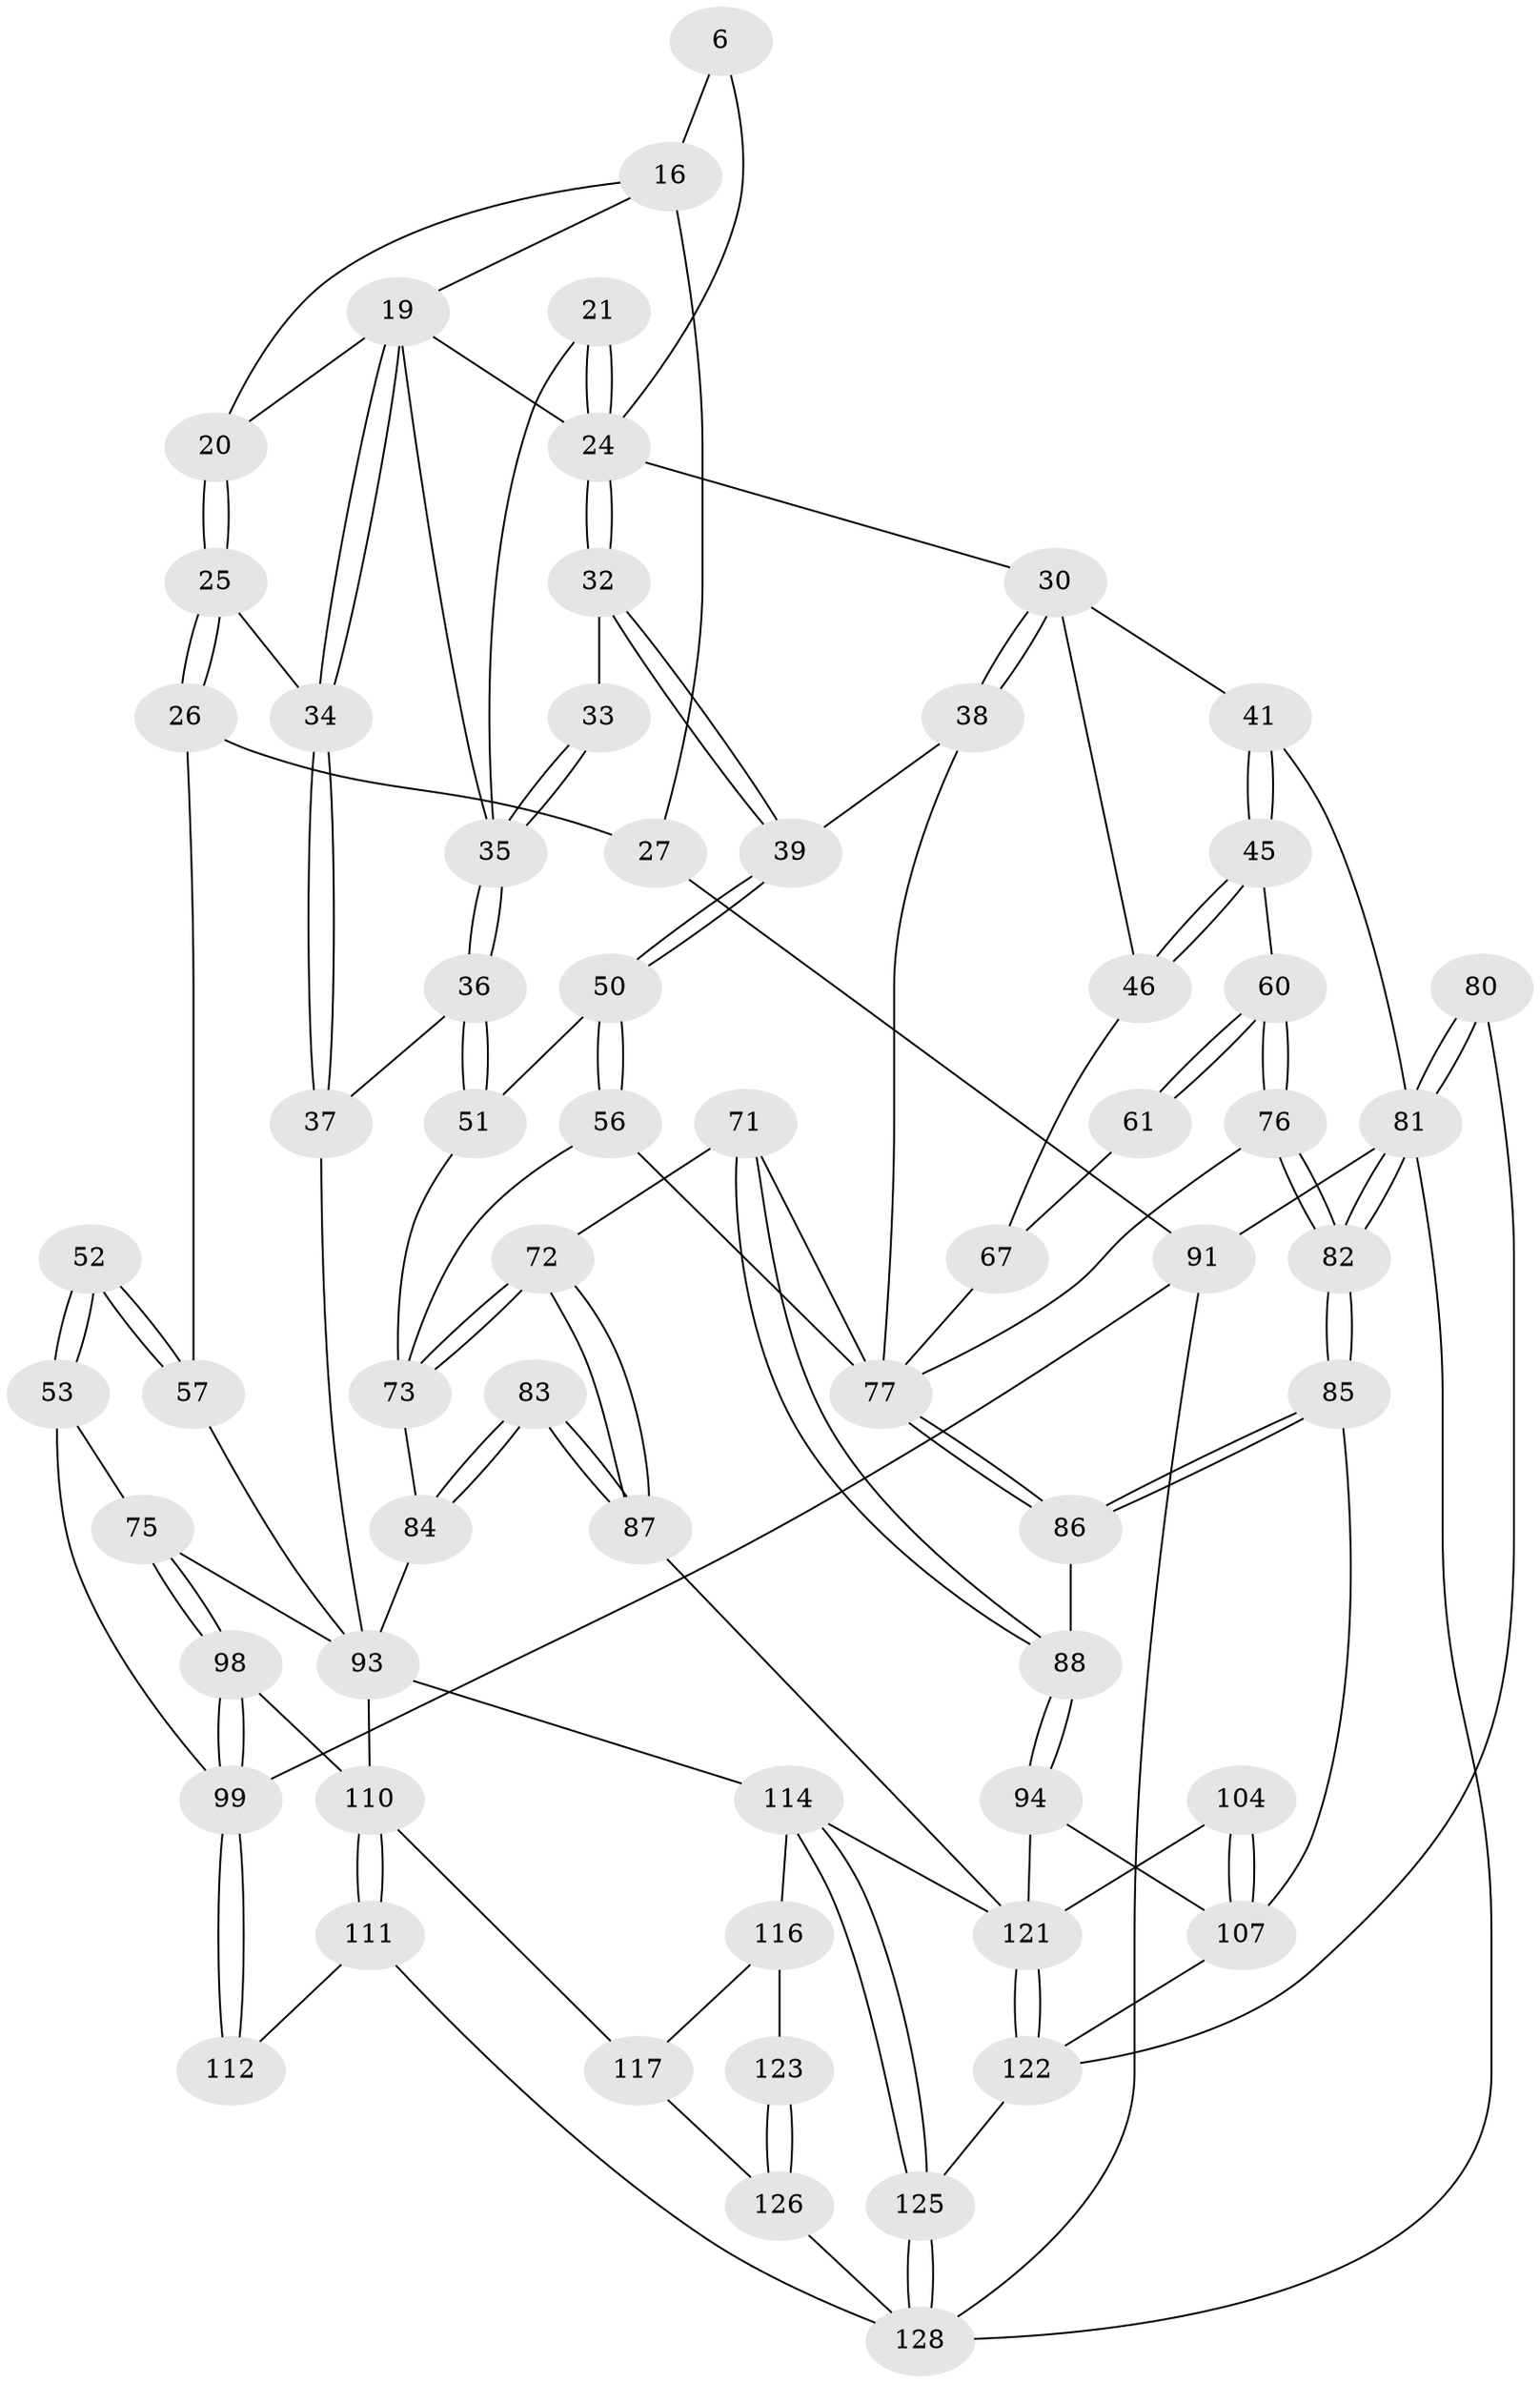 // original degree distribution, {3: 0.015625, 5: 0.578125, 4: 0.2109375, 6: 0.1953125}
// Generated by graph-tools (version 1.1) at 2025/00/03/09/25 05:00:35]
// undirected, 64 vertices, 144 edges
graph export_dot {
graph [start="1"]
  node [color=gray90,style=filled];
  6 [pos="+0.6288654808588602+0"];
  16 [pos="+0.3079068934209672+0.1129759051574366",super="+15+5"];
  19 [pos="+0.4010389189109993+0.1729468102497735",super="+18"];
  20 [pos="+0.31045785104803436+0.13122745487757612"];
  21 [pos="+0.49744972400531684+0.15405413207735544"];
  24 [pos="+0.5487663187518137+0.21076807663939173",super="+9+10+13"];
  25 [pos="+0.2789821269010732+0.21555057459773808"];
  26 [pos="+0.21782874508238828+0.22240722868458948"];
  27 [pos="+0.20253231994349624+0.21073298311665847",super="+17+4"];
  30 [pos="+0.7047421002829182+0.159198048500251",super="+8+29"];
  32 [pos="+0.5557615060147953+0.22727602669143346"];
  33 [pos="+0.47018843290587264+0.25678099935191856"];
  34 [pos="+0.3273685991910927+0.23527090760516606"];
  35 [pos="+0.45259306862362936+0.2722115489084707",super="+23+22"];
  36 [pos="+0.4420755748951363+0.30591336317956236"];
  37 [pos="+0.3687765367818023+0.3224408884651825"];
  38 [pos="+0.6435535702214493+0.2295951625031548"];
  39 [pos="+0.601170075777512+0.25854384044595874"];
  41 [pos="+1+0.25435653961464216",super="+28+11"];
  45 [pos="+1+0.27751944325939426"];
  46 [pos="+0.8828350762183995+0.28696123147170066",super="+42"];
  50 [pos="+0.5995558131797086+0.26797199328133353"];
  51 [pos="+0.5117883948251521+0.36026515405253384"];
  52 [pos="+0.11984061085931286+0.43320527116029245"];
  53 [pos="+0.1176487519888178+0.4349959782099178"];
  56 [pos="+0.6718286231414187+0.3857253980830579"];
  57 [pos="+0.28798410665939556+0.3752613941328143",super="+48+49"];
  60 [pos="+0.9316340987111488+0.41862562004599624"];
  61 [pos="+0.8582875929857221+0.40621571794364714"];
  67 [pos="+0.8078381848361804+0.4271081254003958",super="+59+58+43"];
  71 [pos="+0.7845403320762064+0.500028327771561"];
  72 [pos="+0.6780825362210484+0.5299979456117305"];
  73 [pos="+0.6516696006204774+0.4565883293057434",super="+70+62"];
  75 [pos="+0.21813151606024597+0.5451428280722469"];
  76 [pos="+0.9209761356851753+0.457786231071622"];
  77 [pos="+0.882277543767528+0.47653275107302434",super="+69+55"];
  80 [pos="+1+1"];
  81 [pos="+1+0.6985412017170897",super="+40+12+79"];
  82 [pos="+0.9915772307627623+0.6143836138251794"];
  83 [pos="+0.5111763558149252+0.630654168012393"];
  84 [pos="+0.5084602555061558+0.6326516651371324",super="+64+78"];
  85 [pos="+0.9533307052405744+0.6170961776139434"];
  86 [pos="+0.8663407219037492+0.581957127227903"];
  87 [pos="+0.6683103901819234+0.5534608544108146"];
  88 [pos="+0.8347888713014547+0.5776329773713944"];
  91 [pos="+0+1",super="+3+31"];
  93 [pos="+0.3380203326368891+0.6489504641580929",super="+92+74"];
  94 [pos="+0.8079484874402904+0.6067925623945438"];
  98 [pos="+0.19711220501922364+0.6496931643506848"];
  99 [pos="+0.14929960441524587+0.6889193507581588",super="+90"];
  104 [pos="+0.7896644904086918+0.7561110375695145"];
  107 [pos="+0.9409084298824619+0.8826063271966119",super="+96+97"];
  110 [pos="+0.3095596432070631+0.7347596520887391",super="+100"];
  111 [pos="+0.15783871314813203+0.8209371470545829"];
  112 [pos="+0.13225276712790743+0.7936708522224493"];
  114 [pos="+0.5095034037826784+0.964934921509623",super="+113+103"];
  116 [pos="+0.41129632628520035+0.8498281577597034",super="+108+115"];
  117 [pos="+0.3175423954373583+0.7916188866674384",super="+109"];
  121 [pos="+0.7138195476155131+0.8739258659577223",super="+105+101"];
  122 [pos="+0.7314664790739159+0.9207799969370042",super="+106"];
  123 [pos="+0.3890176734600858+0.9204108861554468"];
  125 [pos="+0.5318041574262758+1"];
  126 [pos="+0.30662656796013416+0.9834218929527406",super="+119+118"];
  128 [pos="+0.5328644653574827+1",super="+127+124+120"];
  6 -- 24;
  6 -- 16;
  16 -- 20;
  16 -- 27 [weight=2];
  16 -- 19;
  19 -- 20;
  19 -- 34;
  19 -- 34;
  19 -- 24;
  19 -- 35;
  20 -- 25;
  20 -- 25;
  21 -- 24 [weight=2];
  21 -- 24;
  21 -- 35;
  24 -- 32;
  24 -- 32;
  24 -- 30;
  25 -- 26;
  25 -- 26;
  25 -- 34;
  26 -- 27;
  26 -- 57;
  27 -- 91 [weight=2];
  30 -- 38;
  30 -- 38;
  30 -- 41 [weight=2];
  30 -- 46;
  32 -- 33;
  32 -- 39;
  32 -- 39;
  33 -- 35 [weight=2];
  33 -- 35;
  34 -- 37;
  34 -- 37;
  35 -- 36;
  35 -- 36;
  36 -- 37;
  36 -- 51;
  36 -- 51;
  37 -- 93;
  38 -- 39;
  38 -- 77;
  39 -- 50;
  39 -- 50;
  41 -- 45;
  41 -- 45;
  41 -- 81 [weight=3];
  45 -- 46;
  45 -- 46;
  45 -- 60;
  46 -- 67 [weight=2];
  50 -- 51;
  50 -- 56;
  50 -- 56;
  51 -- 73;
  52 -- 53;
  52 -- 53;
  52 -- 57 [weight=2];
  52 -- 57;
  53 -- 75;
  53 -- 99;
  56 -- 77;
  56 -- 73;
  57 -- 93 [weight=2];
  60 -- 61;
  60 -- 61;
  60 -- 76;
  60 -- 76;
  61 -- 67 [weight=2];
  67 -- 77 [weight=2];
  71 -- 72;
  71 -- 88;
  71 -- 88;
  71 -- 77;
  72 -- 73;
  72 -- 73;
  72 -- 87;
  72 -- 87;
  73 -- 84 [weight=2];
  75 -- 98;
  75 -- 98;
  75 -- 93;
  76 -- 77;
  76 -- 82;
  76 -- 82;
  77 -- 86;
  77 -- 86;
  80 -- 81 [weight=2];
  80 -- 81;
  80 -- 122;
  81 -- 82;
  81 -- 82;
  81 -- 128;
  81 -- 91 [weight=2];
  82 -- 85;
  82 -- 85;
  83 -- 84 [weight=2];
  83 -- 84;
  83 -- 87;
  83 -- 87;
  84 -- 93 [weight=2];
  85 -- 86;
  85 -- 86;
  85 -- 107;
  86 -- 88;
  87 -- 121;
  88 -- 94;
  88 -- 94;
  91 -- 99 [weight=2];
  91 -- 128;
  93 -- 114;
  93 -- 110;
  94 -- 107;
  94 -- 121;
  98 -- 99;
  98 -- 99;
  98 -- 110;
  99 -- 112 [weight=2];
  99 -- 112;
  104 -- 107 [weight=2];
  104 -- 107;
  104 -- 121;
  107 -- 122;
  110 -- 111;
  110 -- 111;
  110 -- 117;
  111 -- 112;
  111 -- 128;
  114 -- 125;
  114 -- 125;
  114 -- 121 [weight=2];
  114 -- 116 [weight=2];
  116 -- 117 [weight=2];
  116 -- 123;
  117 -- 126;
  121 -- 122;
  121 -- 122;
  122 -- 125;
  123 -- 126 [weight=2];
  123 -- 126;
  125 -- 128;
  125 -- 128;
  126 -- 128 [weight=2];
}

